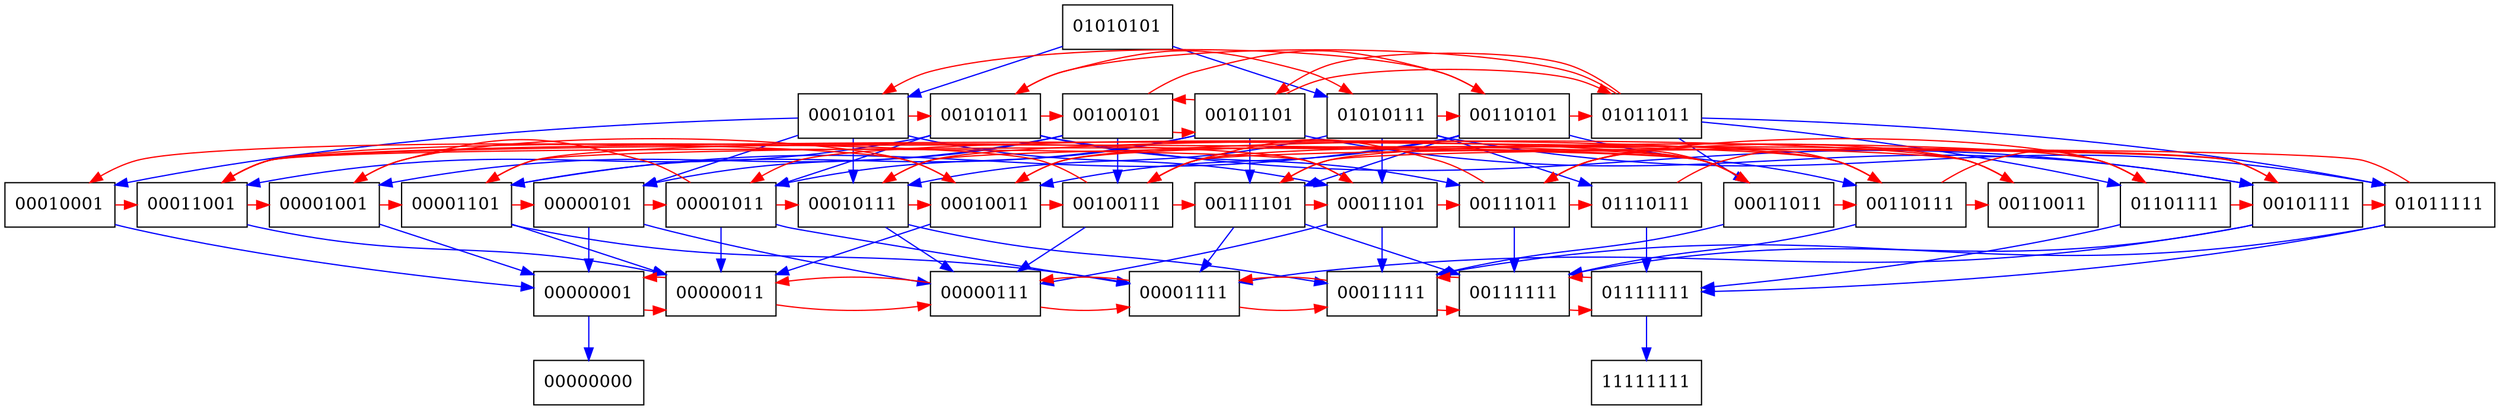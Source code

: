 digraph {
	subgraph level_8 { rank = same; node [shape = box] 01010101};
	subgraph level_6 { rank = same; node [shape = box] 00010101; 00100101; 00101011; 00101101; 00110101; 01010111; 01011011};
	subgraph level_4 { rank = same; node [shape = box] 00000101; 00001001; 00001011; 00001101; 00010001; 00010011; 00010111; 00011001; 00011011; 00011101; 00100111; 00101111; 00110011; 00110111; 00111011; 00111101; 01011111; 01101111; 01110111};
	subgraph level_2 { rank = same; node [shape = box] 00000001; 00000011; 00000111; 00001111; 00011111; 00111111; 01111111};
	subgraph level_0 { rank = same; node [shape = box] 00000000; 11111111};

	edge [color = blue, label = ""] 00000001 -> 00000000 ;
	edge [color = red, label = ""] 00000001 -> 00000011 ;
	edge [color = red, label = ""] 00000011 -> 00000001 ;
	edge [color = red, label = ""] 00000011 -> 00000111 ;
	edge [color = blue, label = ""] 00000101 -> 00000001 ;
	edge [color = blue, label = ""] 00000101 -> 00000111 ;
	edge [color = red, label = ""] 00000101 -> 00001011 ;
	edge [color = red, label = ""] 00000111 -> 00000011 ;
	edge [color = red, label = ""] 00000111 -> 00001111 ;
	edge [color = blue, label = ""] 00001001 -> 00000001 ;
	edge [color = red, label = ""] 00001001 -> 00001101 ;
	edge [color = red, label = ""] 00001001 -> 00010011 ;
	edge [color = blue, label = ""] 00001011 -> 00000011 ;
	edge [color = red, label = ""] 00001011 -> 00001001 ;
	edge [color = blue, label = ""] 00001011 -> 00001111 ;
	edge [color = red, label = ""] 00001011 -> 00010111 ;
	edge [color = blue, label = ""] 00001101 -> 00000011 ;
	edge [color = red, label = ""] 00001101 -> 00000101 ;
	edge [color = blue, label = ""] 00001101 -> 00001111 ;
	edge [color = red, label = ""] 00001101 -> 00011011 ;
	edge [color = red, label = ""] 00001111 -> 00000111 ;
	edge [color = red, label = ""] 00001111 -> 00011111 ;
	edge [color = blue, label = ""] 00010001 -> 00000001 ;
	edge [color = red, label = ""] 00010001 -> 00011001 ;
	edge [color = blue, label = ""] 00010011 -> 00000011 ;
	edge [color = red, label = ""] 00010011 -> 00010001 ;
	edge [color = red, label = ""] 00010011 -> 00011011 ;
	edge [color = red, label = ""] 00010011 -> 00100111 ;
	edge [color = blue, label = ""] 00010101 -> 00000101 ;
	edge [color = blue, label = ""] 00010101 -> 00010001 ;
	edge [color = blue, label = ""] 00010101 -> 00010111 ;
	edge [color = blue, label = ""] 00010101 -> 00011101 ;
	edge [color = red, label = ""] 00010101 -> 00101011 ;
	edge [color = blue, label = ""] 00010111 -> 00000111 ;
	edge [color = red, label = ""] 00010111 -> 00010011 ;
	edge [color = blue, label = ""] 00010111 -> 00011111 ;
	edge [color = red, label = ""] 00010111 -> 00101111 ;
	edge [color = blue, label = ""] 00011001 -> 00000011 ;
	edge [color = red, label = ""] 00011001 -> 00001001 ;
	edge [color = red, label = ""] 00011001 -> 00011101 ;
	edge [color = red, label = ""] 00011001 -> 00110011 ;
	edge [color = red, label = ""] 00011011 -> 00001011 ;
	edge [color = red, label = ""] 00011011 -> 00011001 ;
	edge [color = blue, label = ""] 00011011 -> 00011111 ;
	edge [color = red, label = ""] 00011011 -> 00110111 ;
	edge [color = blue, label = ""] 00011101 -> 00000111 ;
	edge [color = red, label = ""] 00011101 -> 00001101 ;
	edge [color = blue, label = ""] 00011101 -> 00011111 ;
	edge [color = red, label = ""] 00011101 -> 00111011 ;
	edge [color = red, label = ""] 00011111 -> 00001111 ;
	edge [color = red, label = ""] 00011111 -> 00111111 ;
	edge [color = blue, label = ""] 00100101 -> 00000101 ;
	edge [color = blue, label = ""] 00100101 -> 00001001 ;
	edge [color = blue, label = ""] 00100101 -> 00100111 ;
	edge [color = red, label = ""] 00100101 -> 00101101 ;
	edge [color = red, label = ""] 00100101 -> 00110101 ;
	edge [color = blue, label = ""] 00100111 -> 00000111 ;
	edge [color = red, label = ""] 00100111 -> 00011001 ;
	edge [color = red, label = ""] 00100111 -> 00110111 ;
	edge [color = red, label = ""] 00100111 -> 00111101 ;
	edge [color = blue, label = ""] 00101011 -> 00001011 ;
	edge [color = blue, label = ""] 00101011 -> 00011001 ;
	edge [color = red, label = ""] 00101011 -> 00100101 ;
	edge [color = blue, label = ""] 00101011 -> 00101111 ;
	edge [color = blue, label = ""] 00101011 -> 00111011 ;
	edge [color = red, label = ""] 00101011 -> 01010111 ;
	edge [color = blue, label = ""] 00101101 -> 00001011 ;
	edge [color = blue, label = ""] 00101101 -> 00001101 ;
	edge [color = red, label = ""] 00101101 -> 00100101 ;
	edge [color = blue, label = ""] 00101101 -> 00101111 ;
	edge [color = blue, label = ""] 00101101 -> 00111101 ;
	edge [color = red, label = ""] 00101101 -> 01011011 ;
	edge [color = blue, label = ""] 00101111 -> 00001111 ;
	edge [color = red, label = ""] 00101111 -> 00100111 ;
	edge [color = blue, label = ""] 00101111 -> 00111111 ;
	edge [color = red, label = ""] 00101111 -> 01011111 ;
	edge [color = red, label = ""] 00110011 -> 00010011 ;
	edge [color = red, label = ""] 00110011 -> 00111011 ;
	edge [color = blue, label = ""] 00110101 -> 00001101 ;
	edge [color = blue, label = ""] 00110101 -> 00010011 ;
	edge [color = red, label = ""] 00110101 -> 00010101 ;
	edge [color = blue, label = ""] 00110101 -> 00110111 ;
	edge [color = blue, label = ""] 00110101 -> 00111101 ;
	edge [color = red, label = ""] 00110101 -> 01011011 ;
	edge [color = red, label = ""] 00110111 -> 00010111 ;
	edge [color = red, label = ""] 00110111 -> 00110011 ;
	edge [color = blue, label = ""] 00110111 -> 00111111 ;
	edge [color = red, label = ""] 00110111 -> 01101111 ;
	edge [color = red, label = ""] 00111011 -> 00011011 ;
	edge [color = red, label = ""] 00111011 -> 00100111 ;
	edge [color = blue, label = ""] 00111011 -> 00111111 ;
	edge [color = red, label = ""] 00111011 -> 01110111 ;
	edge [color = blue, label = ""] 00111101 -> 00001111 ;
	edge [color = red, label = ""] 00111101 -> 00011101 ;
	edge [color = blue, label = ""] 00111101 -> 00111111 ;
	edge [color = red, label = ""] 00111101 -> 01101111 ;
	edge [color = red, label = ""] 00111111 -> 00011111 ;
	edge [color = red, label = ""] 00111111 -> 01111111 ;
	edge [color = blue, label = ""] 01010101 -> 00010101 ;
	edge [color = blue, label = ""] 01010101 -> 01010111 ;
	edge [color = blue, label = ""] 01010111 -> 00010111 ;
	edge [color = blue, label = ""] 01010111 -> 00011101 ;
	edge [color = red, label = ""] 01010111 -> 00110101 ;
	edge [color = blue, label = ""] 01010111 -> 01011111 ;
	edge [color = blue, label = ""] 01010111 -> 01110111 ;
	edge [color = blue, label = ""] 01011011 -> 00011011 ;
	edge [color = red, label = ""] 01011011 -> 00101011 ;
	edge [color = red, label = ""] 01011011 -> 00101101 ;
	edge [color = blue, label = ""] 01011011 -> 01011111 ;
	edge [color = blue, label = ""] 01011011 -> 01101111 ;
	edge [color = blue, label = ""] 01011111 -> 00011111 ;
	edge [color = red, label = ""] 01011111 -> 00111101 ;
	edge [color = blue, label = ""] 01011111 -> 01111111 ;
	edge [color = red, label = ""] 01101111 -> 00101111 ;
	edge [color = red, label = ""] 01101111 -> 00111011 ;
	edge [color = blue, label = ""] 01101111 -> 01111111 ;
	edge [color = red, label = ""] 01110111 -> 00110111 ;
	edge [color = blue, label = ""] 01110111 -> 01111111 ;
	edge [color = red, label = ""] 01111111 -> 00111111 ;
	edge [color = blue, label = ""] 01111111 -> 11111111 ;
}